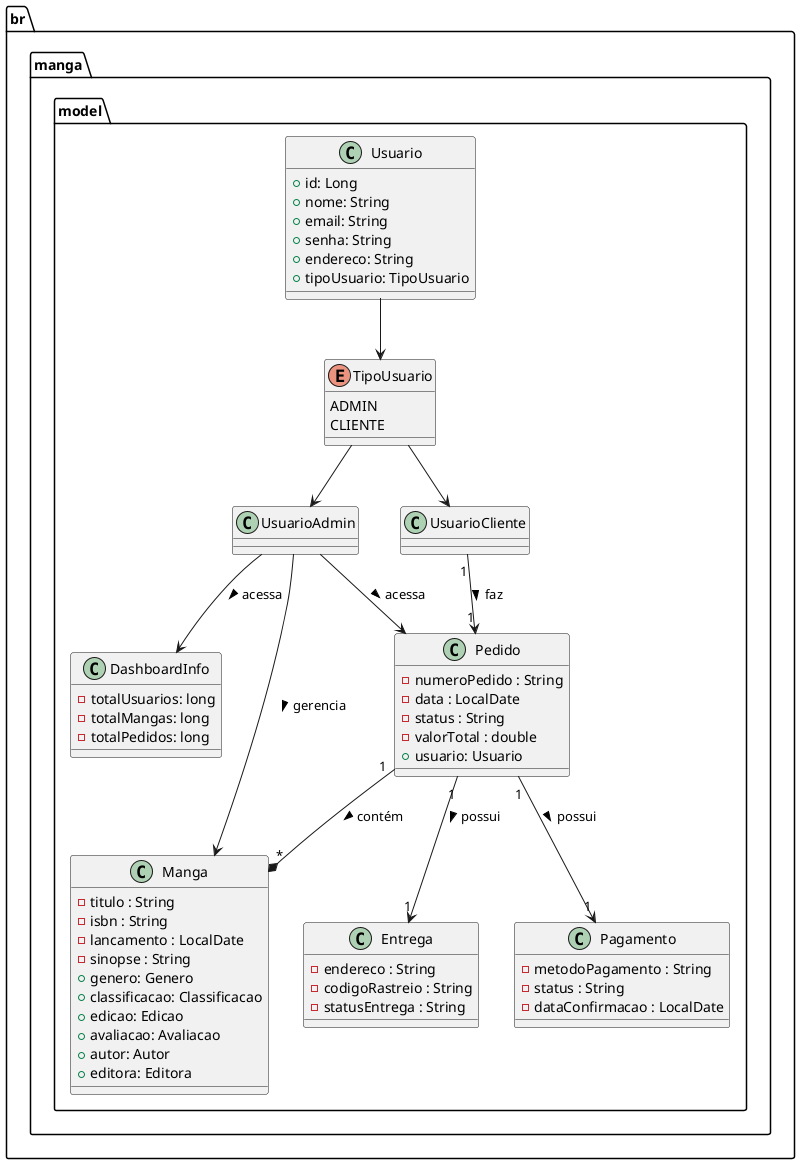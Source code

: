 @startuml

package "br.manga.model" {

    class Manga {
        - titulo : String
        - isbn : String
        - lancamento : LocalDate
        - sinopse : String
        +genero: Genero
        +classificacao: Classificacao
        +edicao: Edicao
        +avaliacao: Avaliacao
        +autor: Autor
        +editora: Editora
    }

    class Usuario {
        +id: Long
        +nome: String
        +email: String
        +senha: String
        +endereco: String
        +tipoUsuario: TipoUsuario
    }

   ' class Autor {
    '    - nome : String
    '    - nacionalidade : String
   ' }

   ' class Avaliacao {
     '   - nota : double
     '   - comentario : String
    '}

   ' class Edicao {
       ' - volume : Integer
       ' - idioma : String
       ' - lancamento : LocalDate
       ' - dimensao : String
       ' + formato : Formato
       ' + tipoCapa : TipoCapa
       ' + status : Status
    '}

    'class Editora {
        '- nome : String
        '- sede : String
        '- fundacao : LocalDate
   ' }

    class Entrega {
        - endereco : String
        - codigoRastreio : String
        - statusEntrega : String
    }

    class Pagamento {
        - metodoPagamento : String
        - status : String
        - dataConfirmacao : LocalDate
    }

    class Pedido {
        - numeroPedido : String
        - data : LocalDate
        - status : String
        - valorTotal : double
        + usuario: Usuario
    }

    'enum Estoque {
        'DISPONIVEL
        'INDISPONIVEL
    '}

    'enum Genero {
       ' SHOUNEN
        'SHOUJO
        'SEINEN
        'JOSEI
        'ISEKAI
    '}

    'enum Classificacao {
       'LIVRE
        'DEZ_ANOS
        'DOZE_ANOS
        'QUATORZE_ANOS
        'DEZESSEIS_ANOS
        'DEZOITO_ANOS
    '}

    'enum Formato {
        'FISICO
        'DIGITAL
    '}

   ' enum TipoCapa {
        'DURA
       ' MOLE
    '}

    'enum Status {
        'FINALIZADO
        'EM_ANDAMENTO
    '}

    ' NOVAS CLASSES E ENUMS ADICIONADOS

    class UsuarioAdmin {
    }

    enum TipoUsuario {
        ADMIN
        CLIENTE
    }


    class DashboardInfo {
        - totalUsuarios: long
        - totalMangas: long
        - totalPedidos: long
    }

    ' RELACIONAMENTOS EXISTENTES
    'Manga "1" --> "*" Edicao : contém >
    'Manga "1" --> "*" Avaliacao : tem >
    'Manga "*" --> "1" Editora : publicado por >
    'Manga "*" --> "1" Autor : criado por >
    
    'Manga --> Genero
    'Manga --> Classificacao
    'Manga --> Estoque

    'Edicao --> Formato
    'Edicao --> TipoCapa
    'Edicao --> Status

    'Autor "1" --> "*" Manga : escreve >
    'Avaliacao "*" --> "1" Manga : refere-se >
    'Edicao "*" --> "1" Manga : pertence >
    'Editora "1" --> "*" Manga : publica >
    Pedido "1" --> "1" Pagamento : possui >
    Pedido "1" --> "1" Entrega : possui >
    Pedido "1" --* "*" Manga : contém >
    UsuarioCliente "1" --> "1" Pedido : faz >

    ' NOVOS RELACIONAMENTOS
    
    Usuario --> TipoUsuario
    TipoUsuario --> UsuarioAdmin
    TipoUsuario --> UsuarioCliente

    UsuarioAdmin --> DashboardInfo: acessa >
    UsuarioAdmin --> Pedido : acessa > 
    UsuarioAdmin --> Manga : gerencia >

    'Pedido --> StatusPedido
    'Pagamento --> MetodoPagamento
    'Pagamento --> StatusPagamento
    'Entrega --> StatusEntrega

}

@enduml
